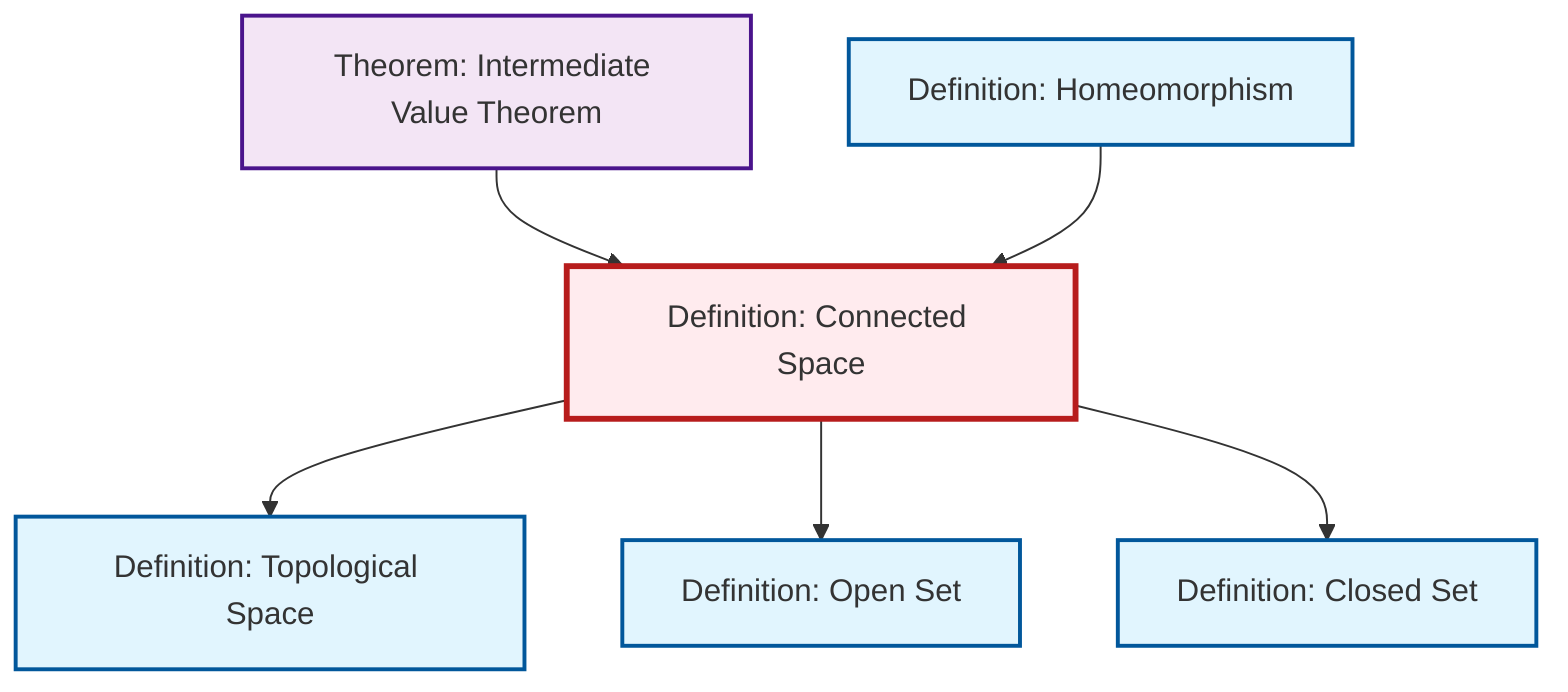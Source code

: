 graph TD
    classDef definition fill:#e1f5fe,stroke:#01579b,stroke-width:2px
    classDef theorem fill:#f3e5f5,stroke:#4a148c,stroke-width:2px
    classDef axiom fill:#fff3e0,stroke:#e65100,stroke-width:2px
    classDef example fill:#e8f5e9,stroke:#1b5e20,stroke-width:2px
    classDef current fill:#ffebee,stroke:#b71c1c,stroke-width:3px
    def-open-set["Definition: Open Set"]:::definition
    def-topological-space["Definition: Topological Space"]:::definition
    def-closed-set["Definition: Closed Set"]:::definition
    def-connected["Definition: Connected Space"]:::definition
    def-homeomorphism["Definition: Homeomorphism"]:::definition
    thm-intermediate-value["Theorem: Intermediate Value Theorem"]:::theorem
    thm-intermediate-value --> def-connected
    def-homeomorphism --> def-connected
    def-connected --> def-topological-space
    def-connected --> def-open-set
    def-connected --> def-closed-set
    class def-connected current